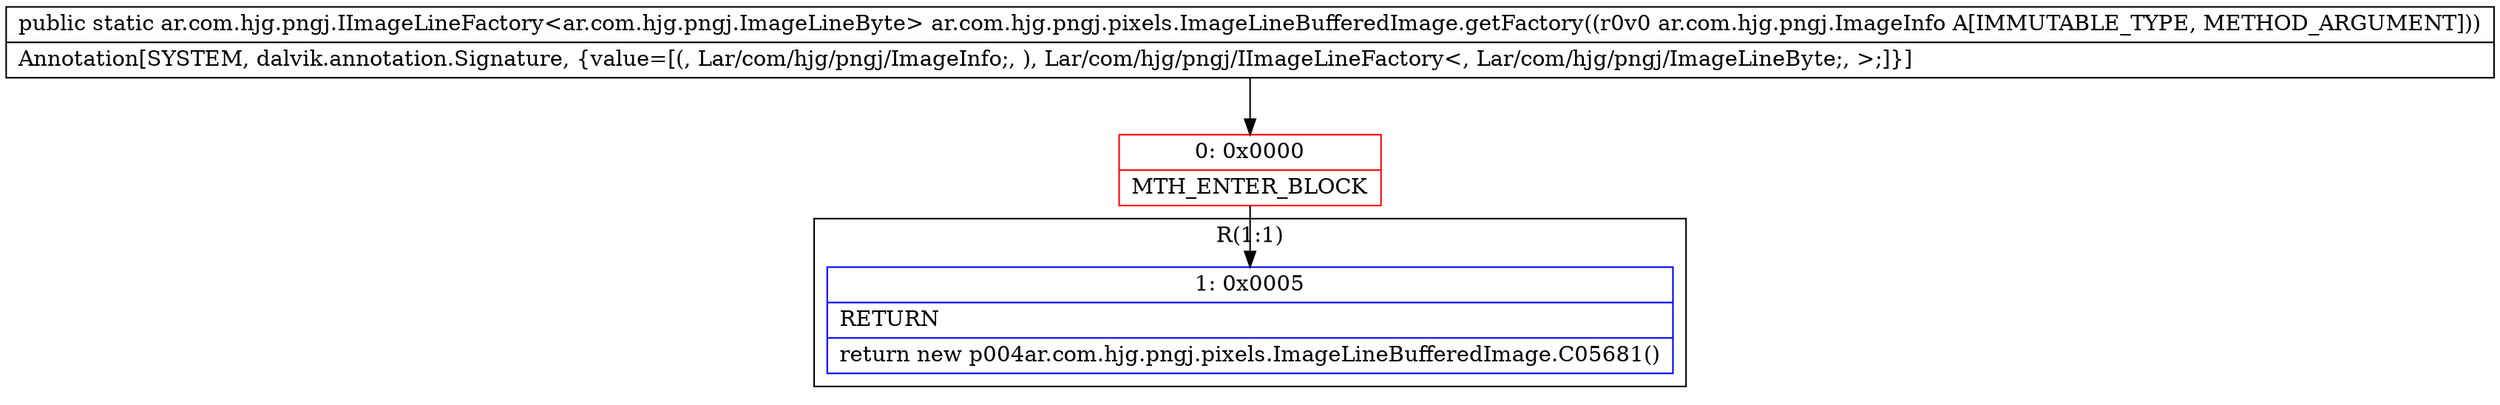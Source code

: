 digraph "CFG forar.com.hjg.pngj.pixels.ImageLineBufferedImage.getFactory(Lar\/com\/hjg\/pngj\/ImageInfo;)Lar\/com\/hjg\/pngj\/IImageLineFactory;" {
subgraph cluster_Region_1987864586 {
label = "R(1:1)";
node [shape=record,color=blue];
Node_1 [shape=record,label="{1\:\ 0x0005|RETURN\l|return new p004ar.com.hjg.pngj.pixels.ImageLineBufferedImage.C05681()\l}"];
}
Node_0 [shape=record,color=red,label="{0\:\ 0x0000|MTH_ENTER_BLOCK\l}"];
MethodNode[shape=record,label="{public static ar.com.hjg.pngj.IImageLineFactory\<ar.com.hjg.pngj.ImageLineByte\> ar.com.hjg.pngj.pixels.ImageLineBufferedImage.getFactory((r0v0 ar.com.hjg.pngj.ImageInfo A[IMMUTABLE_TYPE, METHOD_ARGUMENT]))  | Annotation[SYSTEM, dalvik.annotation.Signature, \{value=[(, Lar\/com\/hjg\/pngj\/ImageInfo;, ), Lar\/com\/hjg\/pngj\/IImageLineFactory\<, Lar\/com\/hjg\/pngj\/ImageLineByte;, \>;]\}]\l}"];
MethodNode -> Node_0;
Node_0 -> Node_1;
}

